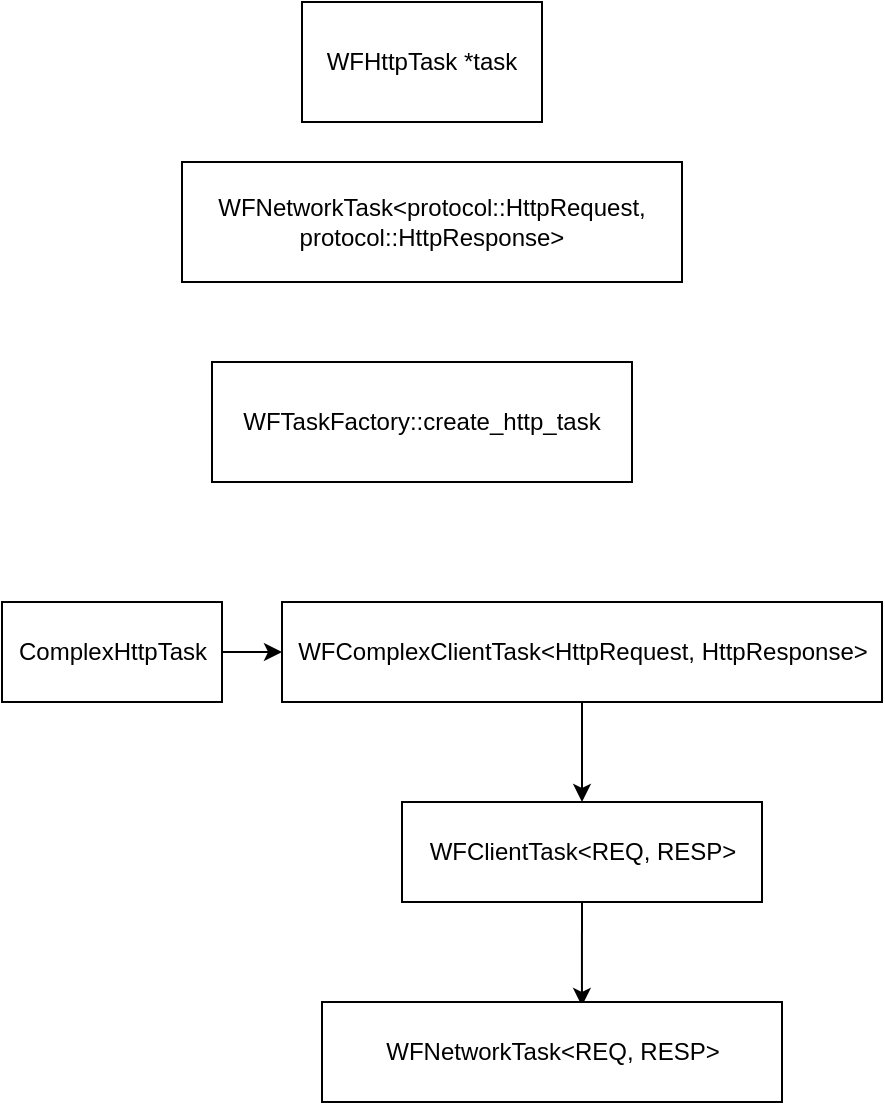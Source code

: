<mxfile version="17.4.5" type="github">
  <diagram id="onlRhZPMZpqaHruSO3kA" name="Page-1">
    <mxGraphModel dx="460" dy="752" grid="1" gridSize="10" guides="1" tooltips="1" connect="1" arrows="1" fold="1" page="1" pageScale="1" pageWidth="827" pageHeight="1169" math="0" shadow="0">
      <root>
        <mxCell id="0" />
        <mxCell id="1" parent="0" />
        <mxCell id="qN9oe3ev0VnxQlKj8n7X-1" value="WFHttpTask *task" style="rounded=0;whiteSpace=wrap;html=1;" vertex="1" parent="1">
          <mxGeometry x="160" y="120" width="120" height="60" as="geometry" />
        </mxCell>
        <mxCell id="qN9oe3ev0VnxQlKj8n7X-2" value="&lt;div&gt;WFNetworkTask&amp;lt;protocol::HttpRequest,&lt;/div&gt;&lt;div&gt;&lt;span&gt;								&lt;/span&gt; protocol::HttpResponse&amp;gt;&lt;/div&gt;" style="rounded=0;whiteSpace=wrap;html=1;" vertex="1" parent="1">
          <mxGeometry x="100" y="200" width="250" height="60" as="geometry" />
        </mxCell>
        <mxCell id="qN9oe3ev0VnxQlKj8n7X-3" value="WFTaskFactory::create_http_task" style="rounded=0;whiteSpace=wrap;html=1;" vertex="1" parent="1">
          <mxGeometry x="115" y="300" width="210" height="60" as="geometry" />
        </mxCell>
        <mxCell id="qN9oe3ev0VnxQlKj8n7X-8" style="edgeStyle=orthogonalEdgeStyle;rounded=0;orthogonalLoop=1;jettySize=auto;html=1;exitX=1;exitY=0.5;exitDx=0;exitDy=0;entryX=0;entryY=0.5;entryDx=0;entryDy=0;" edge="1" parent="1" source="qN9oe3ev0VnxQlKj8n7X-4" target="qN9oe3ev0VnxQlKj8n7X-5">
          <mxGeometry relative="1" as="geometry" />
        </mxCell>
        <mxCell id="qN9oe3ev0VnxQlKj8n7X-4" value="ComplexHttpTask" style="html=1;" vertex="1" parent="1">
          <mxGeometry x="10" y="420" width="110" height="50" as="geometry" />
        </mxCell>
        <mxCell id="qN9oe3ev0VnxQlKj8n7X-9" style="edgeStyle=orthogonalEdgeStyle;rounded=0;orthogonalLoop=1;jettySize=auto;html=1;exitX=0.5;exitY=1;exitDx=0;exitDy=0;" edge="1" parent="1" source="qN9oe3ev0VnxQlKj8n7X-5" target="qN9oe3ev0VnxQlKj8n7X-6">
          <mxGeometry relative="1" as="geometry" />
        </mxCell>
        <mxCell id="qN9oe3ev0VnxQlKj8n7X-5" value="WFComplexClientTask&amp;lt;HttpRequest, HttpResponse&amp;gt;" style="html=1;" vertex="1" parent="1">
          <mxGeometry x="150" y="420" width="300" height="50" as="geometry" />
        </mxCell>
        <mxCell id="qN9oe3ev0VnxQlKj8n7X-10" style="edgeStyle=orthogonalEdgeStyle;rounded=0;orthogonalLoop=1;jettySize=auto;html=1;exitX=0.5;exitY=1;exitDx=0;exitDy=0;entryX=0.565;entryY=0.04;entryDx=0;entryDy=0;entryPerimeter=0;" edge="1" parent="1" source="qN9oe3ev0VnxQlKj8n7X-6" target="qN9oe3ev0VnxQlKj8n7X-7">
          <mxGeometry relative="1" as="geometry" />
        </mxCell>
        <mxCell id="qN9oe3ev0VnxQlKj8n7X-6" value="WFClientTask&amp;lt;REQ, RESP&amp;gt;" style="html=1;" vertex="1" parent="1">
          <mxGeometry x="210" y="520" width="180" height="50" as="geometry" />
        </mxCell>
        <mxCell id="qN9oe3ev0VnxQlKj8n7X-7" value="WFNetworkTask&amp;lt;REQ, RESP&amp;gt;" style="html=1;" vertex="1" parent="1">
          <mxGeometry x="170" y="620" width="230" height="50" as="geometry" />
        </mxCell>
      </root>
    </mxGraphModel>
  </diagram>
</mxfile>
